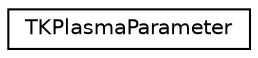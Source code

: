 digraph "クラス階層図"
{
  edge [fontname="Helvetica",fontsize="10",labelfontname="Helvetica",labelfontsize="10"];
  node [fontname="Helvetica",fontsize="10",shape=record];
  rankdir="LR";
  Node0 [label="TKPlasmaParameter",height=0.2,width=0.4,color="black", fillcolor="white", style="filled",URL="$class_t_k_plasma_parameter.html"];
}
